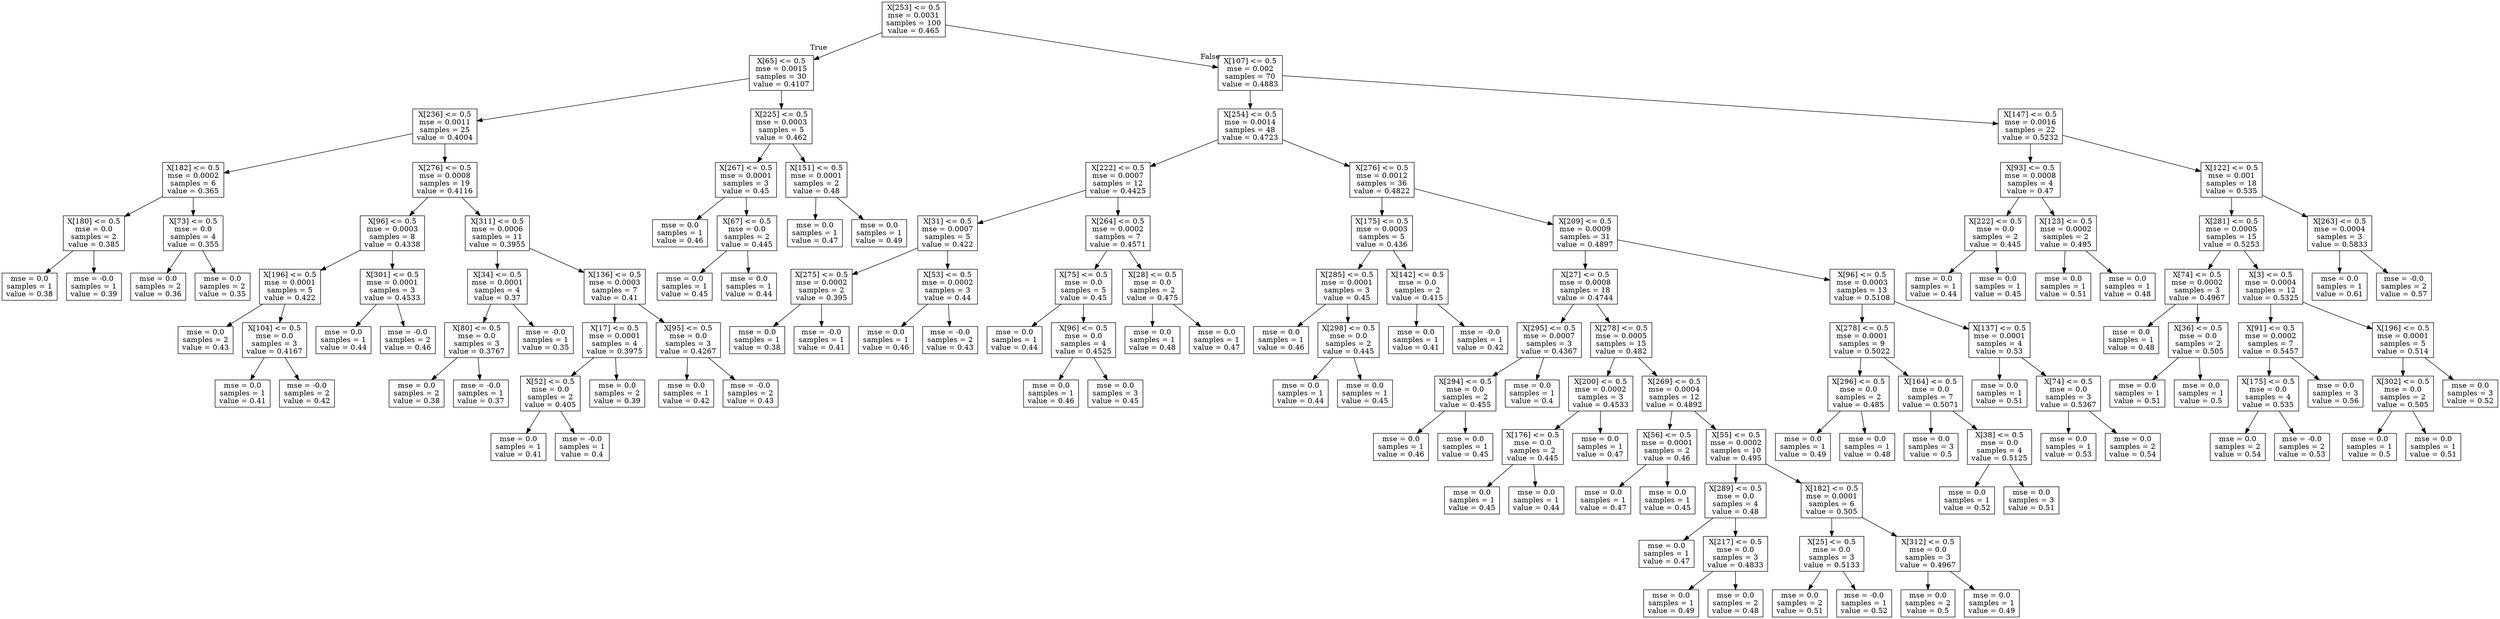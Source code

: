 digraph Tree {
node [shape=box] ;
0 [label="X[253] <= 0.5\nmse = 0.0031\nsamples = 100\nvalue = 0.465"] ;
1 [label="X[65] <= 0.5\nmse = 0.0015\nsamples = 30\nvalue = 0.4107"] ;
0 -> 1 [labeldistance=2.5, labelangle=45, headlabel="True"] ;
2 [label="X[236] <= 0.5\nmse = 0.0011\nsamples = 25\nvalue = 0.4004"] ;
1 -> 2 ;
3 [label="X[182] <= 0.5\nmse = 0.0002\nsamples = 6\nvalue = 0.365"] ;
2 -> 3 ;
4 [label="X[180] <= 0.5\nmse = 0.0\nsamples = 2\nvalue = 0.385"] ;
3 -> 4 ;
5 [label="mse = 0.0\nsamples = 1\nvalue = 0.38"] ;
4 -> 5 ;
6 [label="mse = -0.0\nsamples = 1\nvalue = 0.39"] ;
4 -> 6 ;
7 [label="X[73] <= 0.5\nmse = 0.0\nsamples = 4\nvalue = 0.355"] ;
3 -> 7 ;
8 [label="mse = 0.0\nsamples = 2\nvalue = 0.36"] ;
7 -> 8 ;
9 [label="mse = 0.0\nsamples = 2\nvalue = 0.35"] ;
7 -> 9 ;
10 [label="X[276] <= 0.5\nmse = 0.0008\nsamples = 19\nvalue = 0.4116"] ;
2 -> 10 ;
11 [label="X[96] <= 0.5\nmse = 0.0003\nsamples = 8\nvalue = 0.4338"] ;
10 -> 11 ;
12 [label="X[196] <= 0.5\nmse = 0.0001\nsamples = 5\nvalue = 0.422"] ;
11 -> 12 ;
13 [label="mse = 0.0\nsamples = 2\nvalue = 0.43"] ;
12 -> 13 ;
14 [label="X[104] <= 0.5\nmse = 0.0\nsamples = 3\nvalue = 0.4167"] ;
12 -> 14 ;
15 [label="mse = 0.0\nsamples = 1\nvalue = 0.41"] ;
14 -> 15 ;
16 [label="mse = -0.0\nsamples = 2\nvalue = 0.42"] ;
14 -> 16 ;
17 [label="X[301] <= 0.5\nmse = 0.0001\nsamples = 3\nvalue = 0.4533"] ;
11 -> 17 ;
18 [label="mse = 0.0\nsamples = 1\nvalue = 0.44"] ;
17 -> 18 ;
19 [label="mse = -0.0\nsamples = 2\nvalue = 0.46"] ;
17 -> 19 ;
20 [label="X[311] <= 0.5\nmse = 0.0006\nsamples = 11\nvalue = 0.3955"] ;
10 -> 20 ;
21 [label="X[34] <= 0.5\nmse = 0.0001\nsamples = 4\nvalue = 0.37"] ;
20 -> 21 ;
22 [label="X[80] <= 0.5\nmse = 0.0\nsamples = 3\nvalue = 0.3767"] ;
21 -> 22 ;
23 [label="mse = 0.0\nsamples = 2\nvalue = 0.38"] ;
22 -> 23 ;
24 [label="mse = -0.0\nsamples = 1\nvalue = 0.37"] ;
22 -> 24 ;
25 [label="mse = -0.0\nsamples = 1\nvalue = 0.35"] ;
21 -> 25 ;
26 [label="X[136] <= 0.5\nmse = 0.0003\nsamples = 7\nvalue = 0.41"] ;
20 -> 26 ;
27 [label="X[17] <= 0.5\nmse = 0.0001\nsamples = 4\nvalue = 0.3975"] ;
26 -> 27 ;
28 [label="X[52] <= 0.5\nmse = 0.0\nsamples = 2\nvalue = 0.405"] ;
27 -> 28 ;
29 [label="mse = 0.0\nsamples = 1\nvalue = 0.41"] ;
28 -> 29 ;
30 [label="mse = -0.0\nsamples = 1\nvalue = 0.4"] ;
28 -> 30 ;
31 [label="mse = 0.0\nsamples = 2\nvalue = 0.39"] ;
27 -> 31 ;
32 [label="X[95] <= 0.5\nmse = 0.0\nsamples = 3\nvalue = 0.4267"] ;
26 -> 32 ;
33 [label="mse = 0.0\nsamples = 1\nvalue = 0.42"] ;
32 -> 33 ;
34 [label="mse = -0.0\nsamples = 2\nvalue = 0.43"] ;
32 -> 34 ;
35 [label="X[225] <= 0.5\nmse = 0.0003\nsamples = 5\nvalue = 0.462"] ;
1 -> 35 ;
36 [label="X[267] <= 0.5\nmse = 0.0001\nsamples = 3\nvalue = 0.45"] ;
35 -> 36 ;
37 [label="mse = 0.0\nsamples = 1\nvalue = 0.46"] ;
36 -> 37 ;
38 [label="X[67] <= 0.5\nmse = 0.0\nsamples = 2\nvalue = 0.445"] ;
36 -> 38 ;
39 [label="mse = 0.0\nsamples = 1\nvalue = 0.45"] ;
38 -> 39 ;
40 [label="mse = 0.0\nsamples = 1\nvalue = 0.44"] ;
38 -> 40 ;
41 [label="X[151] <= 0.5\nmse = 0.0001\nsamples = 2\nvalue = 0.48"] ;
35 -> 41 ;
42 [label="mse = 0.0\nsamples = 1\nvalue = 0.47"] ;
41 -> 42 ;
43 [label="mse = 0.0\nsamples = 1\nvalue = 0.49"] ;
41 -> 43 ;
44 [label="X[107] <= 0.5\nmse = 0.002\nsamples = 70\nvalue = 0.4883"] ;
0 -> 44 [labeldistance=2.5, labelangle=-45, headlabel="False"] ;
45 [label="X[254] <= 0.5\nmse = 0.0014\nsamples = 48\nvalue = 0.4723"] ;
44 -> 45 ;
46 [label="X[222] <= 0.5\nmse = 0.0007\nsamples = 12\nvalue = 0.4425"] ;
45 -> 46 ;
47 [label="X[31] <= 0.5\nmse = 0.0007\nsamples = 5\nvalue = 0.422"] ;
46 -> 47 ;
48 [label="X[275] <= 0.5\nmse = 0.0002\nsamples = 2\nvalue = 0.395"] ;
47 -> 48 ;
49 [label="mse = 0.0\nsamples = 1\nvalue = 0.38"] ;
48 -> 49 ;
50 [label="mse = -0.0\nsamples = 1\nvalue = 0.41"] ;
48 -> 50 ;
51 [label="X[53] <= 0.5\nmse = 0.0002\nsamples = 3\nvalue = 0.44"] ;
47 -> 51 ;
52 [label="mse = 0.0\nsamples = 1\nvalue = 0.46"] ;
51 -> 52 ;
53 [label="mse = -0.0\nsamples = 2\nvalue = 0.43"] ;
51 -> 53 ;
54 [label="X[264] <= 0.5\nmse = 0.0002\nsamples = 7\nvalue = 0.4571"] ;
46 -> 54 ;
55 [label="X[75] <= 0.5\nmse = 0.0\nsamples = 5\nvalue = 0.45"] ;
54 -> 55 ;
56 [label="mse = 0.0\nsamples = 1\nvalue = 0.44"] ;
55 -> 56 ;
57 [label="X[96] <= 0.5\nmse = 0.0\nsamples = 4\nvalue = 0.4525"] ;
55 -> 57 ;
58 [label="mse = 0.0\nsamples = 1\nvalue = 0.46"] ;
57 -> 58 ;
59 [label="mse = 0.0\nsamples = 3\nvalue = 0.45"] ;
57 -> 59 ;
60 [label="X[28] <= 0.5\nmse = 0.0\nsamples = 2\nvalue = 0.475"] ;
54 -> 60 ;
61 [label="mse = 0.0\nsamples = 1\nvalue = 0.48"] ;
60 -> 61 ;
62 [label="mse = 0.0\nsamples = 1\nvalue = 0.47"] ;
60 -> 62 ;
63 [label="X[276] <= 0.5\nmse = 0.0012\nsamples = 36\nvalue = 0.4822"] ;
45 -> 63 ;
64 [label="X[175] <= 0.5\nmse = 0.0003\nsamples = 5\nvalue = 0.436"] ;
63 -> 64 ;
65 [label="X[285] <= 0.5\nmse = 0.0001\nsamples = 3\nvalue = 0.45"] ;
64 -> 65 ;
66 [label="mse = 0.0\nsamples = 1\nvalue = 0.46"] ;
65 -> 66 ;
67 [label="X[298] <= 0.5\nmse = 0.0\nsamples = 2\nvalue = 0.445"] ;
65 -> 67 ;
68 [label="mse = 0.0\nsamples = 1\nvalue = 0.44"] ;
67 -> 68 ;
69 [label="mse = 0.0\nsamples = 1\nvalue = 0.45"] ;
67 -> 69 ;
70 [label="X[142] <= 0.5\nmse = 0.0\nsamples = 2\nvalue = 0.415"] ;
64 -> 70 ;
71 [label="mse = 0.0\nsamples = 1\nvalue = 0.41"] ;
70 -> 71 ;
72 [label="mse = -0.0\nsamples = 1\nvalue = 0.42"] ;
70 -> 72 ;
73 [label="X[209] <= 0.5\nmse = 0.0009\nsamples = 31\nvalue = 0.4897"] ;
63 -> 73 ;
74 [label="X[27] <= 0.5\nmse = 0.0008\nsamples = 18\nvalue = 0.4744"] ;
73 -> 74 ;
75 [label="X[295] <= 0.5\nmse = 0.0007\nsamples = 3\nvalue = 0.4367"] ;
74 -> 75 ;
76 [label="X[294] <= 0.5\nmse = 0.0\nsamples = 2\nvalue = 0.455"] ;
75 -> 76 ;
77 [label="mse = 0.0\nsamples = 1\nvalue = 0.46"] ;
76 -> 77 ;
78 [label="mse = 0.0\nsamples = 1\nvalue = 0.45"] ;
76 -> 78 ;
79 [label="mse = 0.0\nsamples = 1\nvalue = 0.4"] ;
75 -> 79 ;
80 [label="X[278] <= 0.5\nmse = 0.0005\nsamples = 15\nvalue = 0.482"] ;
74 -> 80 ;
81 [label="X[200] <= 0.5\nmse = 0.0002\nsamples = 3\nvalue = 0.4533"] ;
80 -> 81 ;
82 [label="X[176] <= 0.5\nmse = 0.0\nsamples = 2\nvalue = 0.445"] ;
81 -> 82 ;
83 [label="mse = 0.0\nsamples = 1\nvalue = 0.45"] ;
82 -> 83 ;
84 [label="mse = 0.0\nsamples = 1\nvalue = 0.44"] ;
82 -> 84 ;
85 [label="mse = 0.0\nsamples = 1\nvalue = 0.47"] ;
81 -> 85 ;
86 [label="X[269] <= 0.5\nmse = 0.0004\nsamples = 12\nvalue = 0.4892"] ;
80 -> 86 ;
87 [label="X[56] <= 0.5\nmse = 0.0001\nsamples = 2\nvalue = 0.46"] ;
86 -> 87 ;
88 [label="mse = 0.0\nsamples = 1\nvalue = 0.47"] ;
87 -> 88 ;
89 [label="mse = 0.0\nsamples = 1\nvalue = 0.45"] ;
87 -> 89 ;
90 [label="X[55] <= 0.5\nmse = 0.0002\nsamples = 10\nvalue = 0.495"] ;
86 -> 90 ;
91 [label="X[289] <= 0.5\nmse = 0.0\nsamples = 4\nvalue = 0.48"] ;
90 -> 91 ;
92 [label="mse = 0.0\nsamples = 1\nvalue = 0.47"] ;
91 -> 92 ;
93 [label="X[217] <= 0.5\nmse = 0.0\nsamples = 3\nvalue = 0.4833"] ;
91 -> 93 ;
94 [label="mse = 0.0\nsamples = 1\nvalue = 0.49"] ;
93 -> 94 ;
95 [label="mse = 0.0\nsamples = 2\nvalue = 0.48"] ;
93 -> 95 ;
96 [label="X[182] <= 0.5\nmse = 0.0001\nsamples = 6\nvalue = 0.505"] ;
90 -> 96 ;
97 [label="X[25] <= 0.5\nmse = 0.0\nsamples = 3\nvalue = 0.5133"] ;
96 -> 97 ;
98 [label="mse = 0.0\nsamples = 2\nvalue = 0.51"] ;
97 -> 98 ;
99 [label="mse = -0.0\nsamples = 1\nvalue = 0.52"] ;
97 -> 99 ;
100 [label="X[312] <= 0.5\nmse = 0.0\nsamples = 3\nvalue = 0.4967"] ;
96 -> 100 ;
101 [label="mse = 0.0\nsamples = 2\nvalue = 0.5"] ;
100 -> 101 ;
102 [label="mse = 0.0\nsamples = 1\nvalue = 0.49"] ;
100 -> 102 ;
103 [label="X[96] <= 0.5\nmse = 0.0003\nsamples = 13\nvalue = 0.5108"] ;
73 -> 103 ;
104 [label="X[278] <= 0.5\nmse = 0.0001\nsamples = 9\nvalue = 0.5022"] ;
103 -> 104 ;
105 [label="X[296] <= 0.5\nmse = 0.0\nsamples = 2\nvalue = 0.485"] ;
104 -> 105 ;
106 [label="mse = 0.0\nsamples = 1\nvalue = 0.49"] ;
105 -> 106 ;
107 [label="mse = 0.0\nsamples = 1\nvalue = 0.48"] ;
105 -> 107 ;
108 [label="X[164] <= 0.5\nmse = 0.0\nsamples = 7\nvalue = 0.5071"] ;
104 -> 108 ;
109 [label="mse = 0.0\nsamples = 3\nvalue = 0.5"] ;
108 -> 109 ;
110 [label="X[38] <= 0.5\nmse = 0.0\nsamples = 4\nvalue = 0.5125"] ;
108 -> 110 ;
111 [label="mse = 0.0\nsamples = 1\nvalue = 0.52"] ;
110 -> 111 ;
112 [label="mse = 0.0\nsamples = 3\nvalue = 0.51"] ;
110 -> 112 ;
113 [label="X[137] <= 0.5\nmse = 0.0001\nsamples = 4\nvalue = 0.53"] ;
103 -> 113 ;
114 [label="mse = 0.0\nsamples = 1\nvalue = 0.51"] ;
113 -> 114 ;
115 [label="X[74] <= 0.5\nmse = 0.0\nsamples = 3\nvalue = 0.5367"] ;
113 -> 115 ;
116 [label="mse = 0.0\nsamples = 1\nvalue = 0.53"] ;
115 -> 116 ;
117 [label="mse = 0.0\nsamples = 2\nvalue = 0.54"] ;
115 -> 117 ;
118 [label="X[147] <= 0.5\nmse = 0.0016\nsamples = 22\nvalue = 0.5232"] ;
44 -> 118 ;
119 [label="X[93] <= 0.5\nmse = 0.0008\nsamples = 4\nvalue = 0.47"] ;
118 -> 119 ;
120 [label="X[222] <= 0.5\nmse = 0.0\nsamples = 2\nvalue = 0.445"] ;
119 -> 120 ;
121 [label="mse = 0.0\nsamples = 1\nvalue = 0.44"] ;
120 -> 121 ;
122 [label="mse = 0.0\nsamples = 1\nvalue = 0.45"] ;
120 -> 122 ;
123 [label="X[123] <= 0.5\nmse = 0.0002\nsamples = 2\nvalue = 0.495"] ;
119 -> 123 ;
124 [label="mse = 0.0\nsamples = 1\nvalue = 0.51"] ;
123 -> 124 ;
125 [label="mse = 0.0\nsamples = 1\nvalue = 0.48"] ;
123 -> 125 ;
126 [label="X[122] <= 0.5\nmse = 0.001\nsamples = 18\nvalue = 0.535"] ;
118 -> 126 ;
127 [label="X[281] <= 0.5\nmse = 0.0005\nsamples = 15\nvalue = 0.5253"] ;
126 -> 127 ;
128 [label="X[74] <= 0.5\nmse = 0.0002\nsamples = 3\nvalue = 0.4967"] ;
127 -> 128 ;
129 [label="mse = 0.0\nsamples = 1\nvalue = 0.48"] ;
128 -> 129 ;
130 [label="X[36] <= 0.5\nmse = 0.0\nsamples = 2\nvalue = 0.505"] ;
128 -> 130 ;
131 [label="mse = 0.0\nsamples = 1\nvalue = 0.51"] ;
130 -> 131 ;
132 [label="mse = 0.0\nsamples = 1\nvalue = 0.5"] ;
130 -> 132 ;
133 [label="X[3] <= 0.5\nmse = 0.0004\nsamples = 12\nvalue = 0.5325"] ;
127 -> 133 ;
134 [label="X[91] <= 0.5\nmse = 0.0002\nsamples = 7\nvalue = 0.5457"] ;
133 -> 134 ;
135 [label="X[175] <= 0.5\nmse = 0.0\nsamples = 4\nvalue = 0.535"] ;
134 -> 135 ;
136 [label="mse = 0.0\nsamples = 2\nvalue = 0.54"] ;
135 -> 136 ;
137 [label="mse = -0.0\nsamples = 2\nvalue = 0.53"] ;
135 -> 137 ;
138 [label="mse = 0.0\nsamples = 3\nvalue = 0.56"] ;
134 -> 138 ;
139 [label="X[196] <= 0.5\nmse = 0.0001\nsamples = 5\nvalue = 0.514"] ;
133 -> 139 ;
140 [label="X[302] <= 0.5\nmse = 0.0\nsamples = 2\nvalue = 0.505"] ;
139 -> 140 ;
141 [label="mse = 0.0\nsamples = 1\nvalue = 0.5"] ;
140 -> 141 ;
142 [label="mse = 0.0\nsamples = 1\nvalue = 0.51"] ;
140 -> 142 ;
143 [label="mse = 0.0\nsamples = 3\nvalue = 0.52"] ;
139 -> 143 ;
144 [label="X[263] <= 0.5\nmse = 0.0004\nsamples = 3\nvalue = 0.5833"] ;
126 -> 144 ;
145 [label="mse = 0.0\nsamples = 1\nvalue = 0.61"] ;
144 -> 145 ;
146 [label="mse = -0.0\nsamples = 2\nvalue = 0.57"] ;
144 -> 146 ;
}